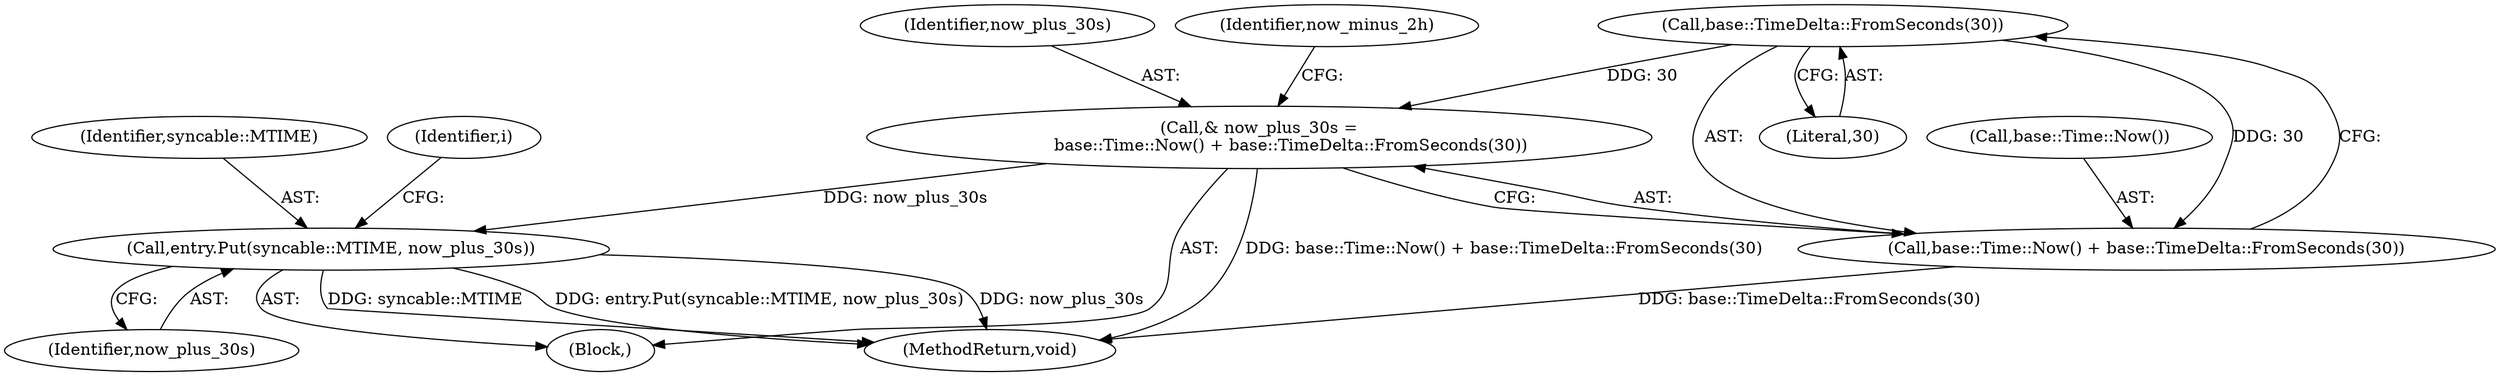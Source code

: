 digraph "1_Chrome_19190765882e272a6a2162c89acdb29110f7e3cf_4@del" {
"1000179" [label="(Call,base::TimeDelta::FromSeconds(30))"];
"1000175" [label="(Call,& now_plus_30s =\n            base::Time::Now() + base::TimeDelta::FromSeconds(30))"];
"1000188" [label="(Call,entry.Put(syncable::MTIME, now_plus_30s))"];
"1000177" [label="(Call,base::Time::Now() + base::TimeDelta::FromSeconds(30))"];
"1000178" [label="(Call,base::Time::Now())"];
"1000188" [label="(Call,entry.Put(syncable::MTIME, now_plus_30s))"];
"1000190" [label="(Identifier,now_plus_30s)"];
"1000177" [label="(Call,base::Time::Now() + base::TimeDelta::FromSeconds(30))"];
"1000176" [label="(Identifier,now_plus_30s)"];
"1000189" [label="(Identifier,syncable::MTIME)"];
"1000179" [label="(Call,base::TimeDelta::FromSeconds(30))"];
"1000175" [label="(Call,& now_plus_30s =\n            base::Time::Now() + base::TimeDelta::FromSeconds(30))"];
"1000180" [label="(Literal,30)"];
"1000119" [label="(Block,)"];
"1000269" [label="(MethodReturn,void)"];
"1000194" [label="(Identifier,i)"];
"1000183" [label="(Identifier,now_minus_2h)"];
"1000179" -> "1000177"  [label="AST: "];
"1000179" -> "1000180"  [label="CFG: "];
"1000180" -> "1000179"  [label="AST: "];
"1000177" -> "1000179"  [label="CFG: "];
"1000179" -> "1000175"  [label="DDG: 30"];
"1000179" -> "1000177"  [label="DDG: 30"];
"1000175" -> "1000119"  [label="AST: "];
"1000175" -> "1000177"  [label="CFG: "];
"1000176" -> "1000175"  [label="AST: "];
"1000177" -> "1000175"  [label="AST: "];
"1000183" -> "1000175"  [label="CFG: "];
"1000175" -> "1000269"  [label="DDG: base::Time::Now() + base::TimeDelta::FromSeconds(30)"];
"1000175" -> "1000188"  [label="DDG: now_plus_30s"];
"1000188" -> "1000119"  [label="AST: "];
"1000188" -> "1000190"  [label="CFG: "];
"1000189" -> "1000188"  [label="AST: "];
"1000190" -> "1000188"  [label="AST: "];
"1000194" -> "1000188"  [label="CFG: "];
"1000188" -> "1000269"  [label="DDG: entry.Put(syncable::MTIME, now_plus_30s)"];
"1000188" -> "1000269"  [label="DDG: now_plus_30s"];
"1000188" -> "1000269"  [label="DDG: syncable::MTIME"];
"1000178" -> "1000177"  [label="AST: "];
"1000177" -> "1000269"  [label="DDG: base::TimeDelta::FromSeconds(30)"];
}
